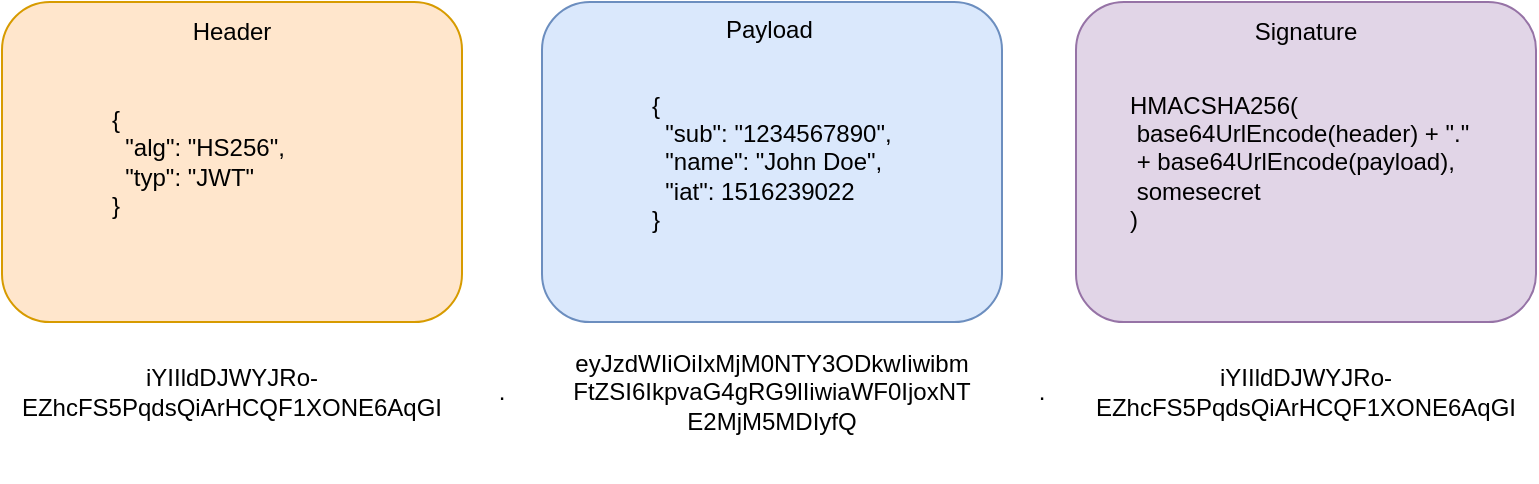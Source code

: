 <mxfile version="18.0.1" type="device"><diagram id="ahvuDX-KPEZFcUotaHS_" name="Strona-1"><mxGraphModel dx="1102" dy="857" grid="1" gridSize="10" guides="1" tooltips="1" connect="1" arrows="1" fold="1" page="1" pageScale="1" pageWidth="827" pageHeight="1169" math="0" shadow="0"><root><mxCell id="0"/><mxCell id="1" parent="0"/><mxCell id="ToWkgg9CXalpimAPsGkR-1" value="&lt;div style=&quot;&quot;&gt;&lt;br&gt;&lt;/div&gt;" style="rounded=1;whiteSpace=wrap;html=1;align=left;fillColor=#ffe6cc;strokeColor=#d79b00;" parent="1" vertex="1"><mxGeometry x="60" y="240" width="230" height="160" as="geometry"/></mxCell><mxCell id="ToWkgg9CXalpimAPsGkR-2" value="iYIIldDJWYJRo-EZhcFS5PqdsQiArHCQF1XONE6AqGI" style="text;html=1;strokeColor=none;fillColor=none;align=center;verticalAlign=middle;whiteSpace=wrap;rounded=0;" parent="1" vertex="1"><mxGeometry x="60" y="420" width="230" height="30" as="geometry"/></mxCell><mxCell id="ToWkgg9CXalpimAPsGkR-3" value="." style="text;html=1;strokeColor=none;fillColor=none;align=center;verticalAlign=middle;whiteSpace=wrap;rounded=0;" parent="1" vertex="1"><mxGeometry x="300" y="420" width="20" height="30" as="geometry"/></mxCell><mxCell id="ToWkgg9CXalpimAPsGkR-4" value="eyJzdWIiOiIxMjM0NTY3ODkwIiwibm&lt;br&gt;FtZSI6IkpvaG4gRG9lIiwiaWF0IjoxNT&lt;br&gt;E2MjM5MDIyfQ" style="text;html=1;strokeColor=none;fillColor=none;align=center;verticalAlign=middle;rounded=0;whiteSpace=wrap;" parent="1" vertex="1"><mxGeometry x="330" y="390" width="230" height="90" as="geometry"/></mxCell><mxCell id="ToWkgg9CXalpimAPsGkR-5" value="." style="text;html=1;strokeColor=none;fillColor=none;align=center;verticalAlign=middle;whiteSpace=wrap;rounded=0;" parent="1" vertex="1"><mxGeometry x="570" y="420" width="20" height="30" as="geometry"/></mxCell><mxCell id="ToWkgg9CXalpimAPsGkR-6" value="iYIIldDJWYJRo-EZhcFS5PqdsQiArHCQF1XONE6AqGI" style="text;html=1;strokeColor=none;fillColor=none;align=center;verticalAlign=middle;whiteSpace=wrap;rounded=0;" parent="1" vertex="1"><mxGeometry x="597" y="420" width="230" height="30" as="geometry"/></mxCell><mxCell id="ToWkgg9CXalpimAPsGkR-7" value="" style="rounded=1;whiteSpace=wrap;html=1;fillColor=#dae8fc;strokeColor=#6c8ebf;" parent="1" vertex="1"><mxGeometry x="330" y="240" width="230" height="160" as="geometry"/></mxCell><mxCell id="ToWkgg9CXalpimAPsGkR-8" value="" style="rounded=1;whiteSpace=wrap;html=1;fillColor=#e1d5e7;strokeColor=#9673a6;" parent="1" vertex="1"><mxGeometry x="597" y="240" width="230" height="160" as="geometry"/></mxCell><mxCell id="ToWkgg9CXalpimAPsGkR-9" value="{ &lt;br&gt;&amp;nbsp; &quot;alg&quot;: &quot;HS256&quot;,&lt;br&gt;&amp;nbsp; &quot;typ&quot;: &quot;JWT&quot; &lt;br&gt;}" style="text;html=1;strokeColor=none;fillColor=none;align=left;verticalAlign=middle;whiteSpace=wrap;rounded=0;fontSize=12;" parent="1" vertex="1"><mxGeometry x="112.5" y="275" width="125" height="90" as="geometry"/></mxCell><mxCell id="ToWkgg9CXalpimAPsGkR-10" value="&lt;div&gt;{&lt;/div&gt;&lt;div&gt;&amp;nbsp; &quot;sub&quot;: &quot;1234567890&quot;,&lt;/div&gt;&lt;div&gt;&amp;nbsp; &quot;name&quot;: &quot;John Doe&quot;,&lt;/div&gt;&lt;div&gt;&amp;nbsp; &quot;iat&quot;: 1516239022&lt;/div&gt;&lt;div&gt;}&lt;/div&gt;" style="text;html=1;strokeColor=none;fillColor=none;align=left;verticalAlign=middle;whiteSpace=wrap;rounded=0;fontSize=12;" parent="1" vertex="1"><mxGeometry x="382.5" y="275" width="125" height="90" as="geometry"/></mxCell><mxCell id="ToWkgg9CXalpimAPsGkR-11" value="HMACSHA256(&amp;nbsp; &amp;nbsp;base64UrlEncode(header) + &quot;.&quot;&amp;nbsp; &amp;nbsp;+ base64UrlEncode(payload),&amp;nbsp; &amp;nbsp;somesecret &lt;br&gt;)" style="text;html=1;strokeColor=none;fillColor=none;align=left;verticalAlign=middle;whiteSpace=wrap;rounded=0;fontSize=12;" parent="1" vertex="1"><mxGeometry x="622" y="275" width="180" height="90" as="geometry"/></mxCell><mxCell id="ToWkgg9CXalpimAPsGkR-12" value="Header" style="text;html=1;strokeColor=none;fillColor=none;align=center;verticalAlign=middle;whiteSpace=wrap;rounded=0;fontSize=12;" parent="1" vertex="1"><mxGeometry x="145" y="240" width="60" height="30" as="geometry"/></mxCell><mxCell id="ToWkgg9CXalpimAPsGkR-13" value="Payload" style="text;whiteSpace=wrap;html=1;fontSize=12;" parent="1" vertex="1"><mxGeometry x="420" y="240" width="50" height="30" as="geometry"/></mxCell><mxCell id="ToWkgg9CXalpimAPsGkR-14" value="Signature" style="text;html=1;strokeColor=none;fillColor=none;align=center;verticalAlign=middle;whiteSpace=wrap;rounded=0;fontSize=12;" parent="1" vertex="1"><mxGeometry x="682" y="240" width="60" height="30" as="geometry"/></mxCell></root></mxGraphModel></diagram></mxfile>
